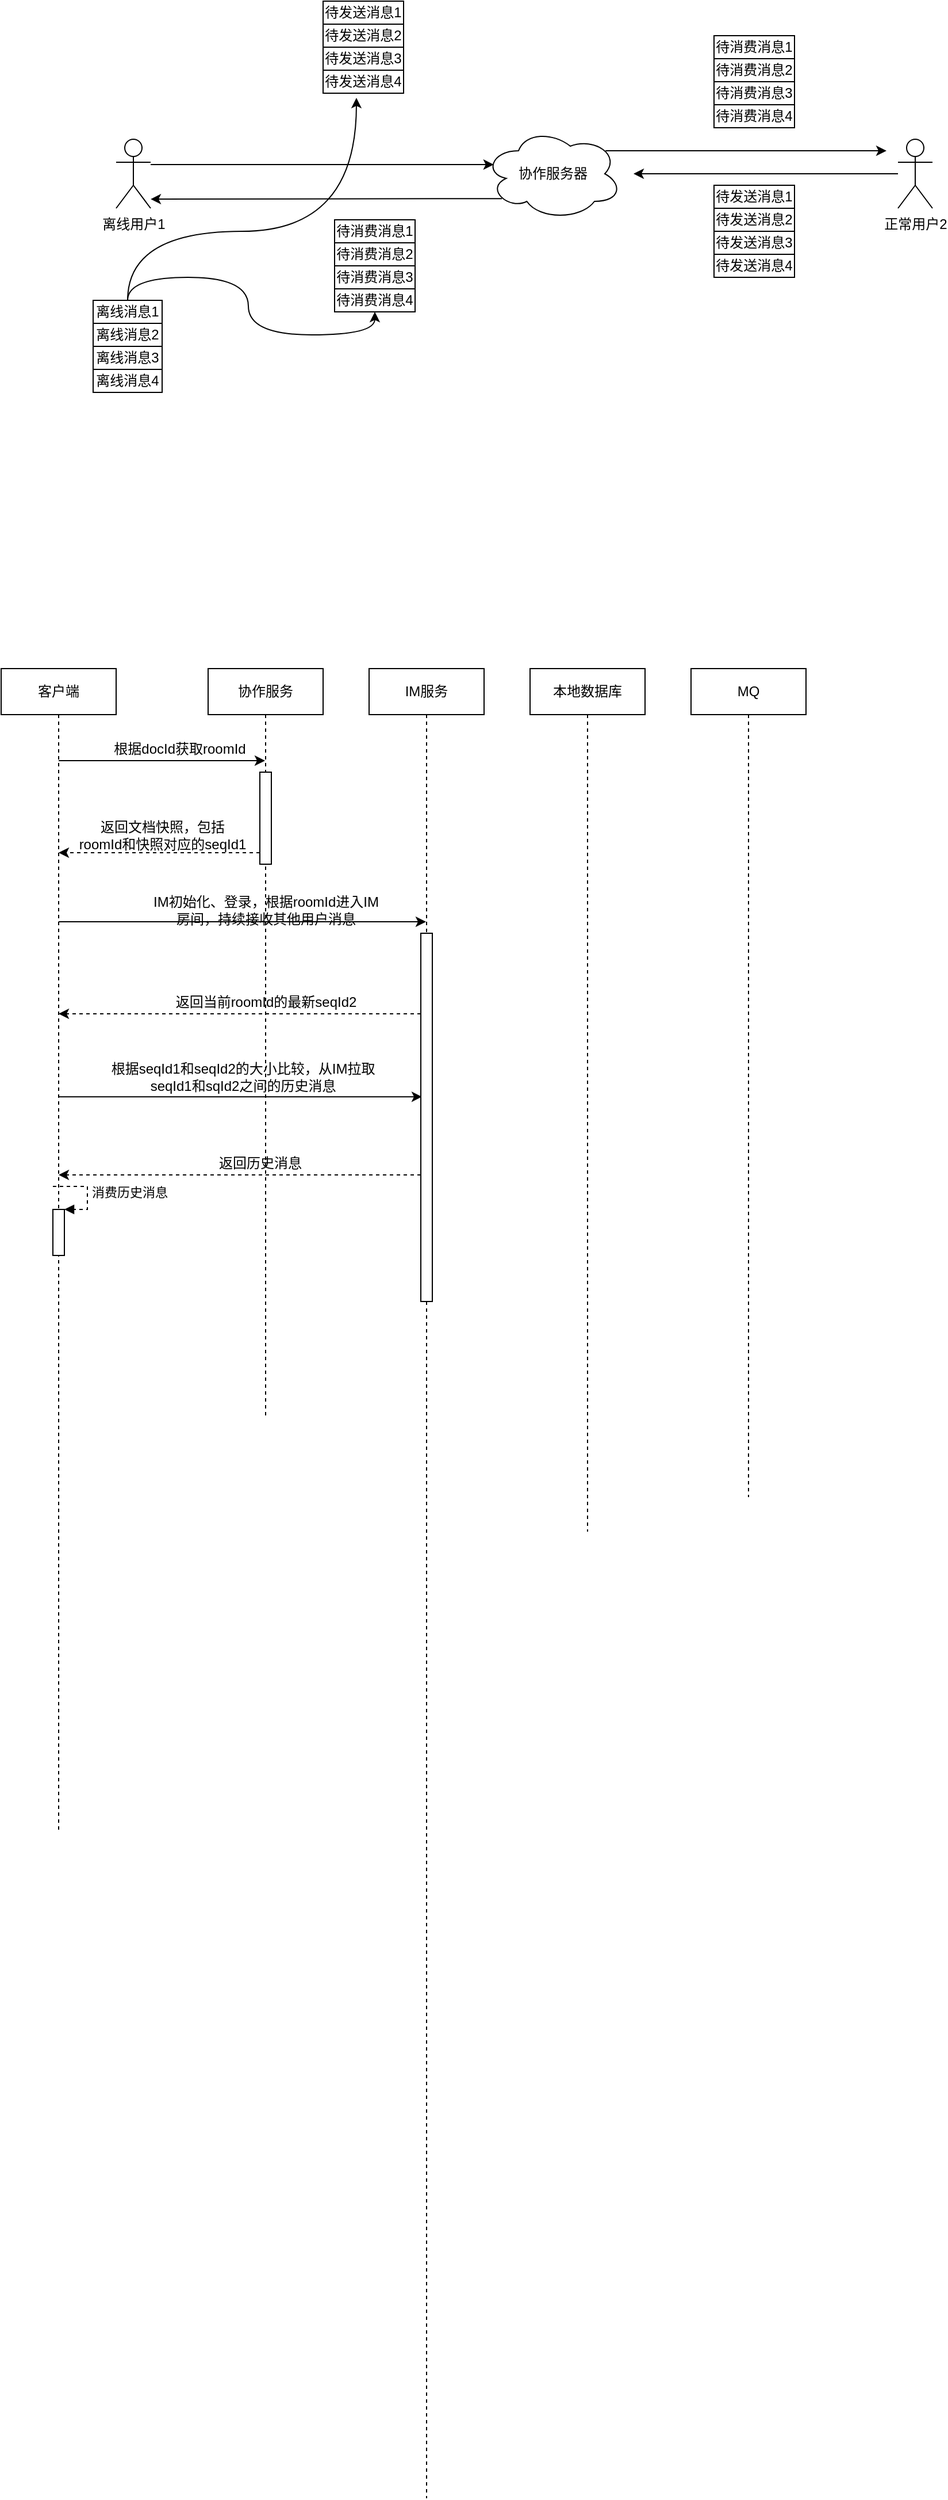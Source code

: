 <mxfile version="14.9.2" type="github">
  <diagram id="6OxUyXnarH1mJg6vfp_b" name="Page-1">
    <mxGraphModel dx="2253" dy="826" grid="1" gridSize="10" guides="1" tooltips="1" connect="1" arrows="1" fold="1" page="1" pageScale="1" pageWidth="827" pageHeight="1169" math="0" shadow="0">
      <root>
        <mxCell id="0" />
        <mxCell id="1" parent="0" />
        <mxCell id="tanTmlRFgSFP3X2OnWR8-56" style="edgeStyle=orthogonalEdgeStyle;rounded=0;orthogonalLoop=1;jettySize=auto;html=1;exitX=0.88;exitY=0.25;exitDx=0;exitDy=0;exitPerimeter=0;" edge="1" parent="1" source="tanTmlRFgSFP3X2OnWR8-32">
          <mxGeometry relative="1" as="geometry">
            <mxPoint x="750" y="690" as="targetPoint" />
          </mxGeometry>
        </mxCell>
        <mxCell id="tanTmlRFgSFP3X2OnWR8-64" style="edgeStyle=none;rounded=0;orthogonalLoop=1;jettySize=auto;html=1;exitX=0.13;exitY=0.77;exitDx=0;exitDy=0;exitPerimeter=0;entryX=1;entryY=0.867;entryDx=0;entryDy=0;entryPerimeter=0;" edge="1" parent="1" source="tanTmlRFgSFP3X2OnWR8-32" target="tanTmlRFgSFP3X2OnWR8-34">
          <mxGeometry relative="1" as="geometry" />
        </mxCell>
        <mxCell id="tanTmlRFgSFP3X2OnWR8-32" value="协作服务器" style="ellipse;shape=cloud;whiteSpace=wrap;html=1;" vertex="1" parent="1">
          <mxGeometry x="400" y="670" width="120" height="80" as="geometry" />
        </mxCell>
        <mxCell id="tanTmlRFgSFP3X2OnWR8-50" style="edgeStyle=orthogonalEdgeStyle;rounded=0;orthogonalLoop=1;jettySize=auto;html=1;" edge="1" parent="1" source="tanTmlRFgSFP3X2OnWR8-33">
          <mxGeometry relative="1" as="geometry">
            <mxPoint x="530" y="710" as="targetPoint" />
          </mxGeometry>
        </mxCell>
        <mxCell id="tanTmlRFgSFP3X2OnWR8-33" value="正常用户2" style="shape=umlActor;verticalLabelPosition=bottom;verticalAlign=top;html=1;outlineConnect=0;" vertex="1" parent="1">
          <mxGeometry x="760" y="680" width="30" height="60" as="geometry" />
        </mxCell>
        <mxCell id="tanTmlRFgSFP3X2OnWR8-34" value="离线用户1" style="shape=umlActor;verticalLabelPosition=bottom;verticalAlign=top;html=1;outlineConnect=0;" vertex="1" parent="1">
          <mxGeometry x="80" y="680" width="30" height="60" as="geometry" />
        </mxCell>
        <mxCell id="tanTmlRFgSFP3X2OnWR8-57" style="edgeStyle=orthogonalEdgeStyle;rounded=0;orthogonalLoop=1;jettySize=auto;html=1;entryX=0.414;entryY=1.2;entryDx=0;entryDy=0;exitX=0.5;exitY=0;exitDx=0;exitDy=0;curved=1;entryPerimeter=0;" edge="1" parent="1" source="tanTmlRFgSFP3X2OnWR8-35" target="tanTmlRFgSFP3X2OnWR8-63">
          <mxGeometry relative="1" as="geometry">
            <mxPoint x="225" y="730" as="targetPoint" />
            <Array as="points">
              <mxPoint x="90" y="760" />
              <mxPoint x="289" y="760" />
            </Array>
          </mxGeometry>
        </mxCell>
        <mxCell id="tanTmlRFgSFP3X2OnWR8-69" style="edgeStyle=orthogonalEdgeStyle;rounded=0;orthogonalLoop=1;jettySize=auto;html=1;exitX=0.5;exitY=0;exitDx=0;exitDy=0;entryX=0.5;entryY=1;entryDx=0;entryDy=0;curved=1;" edge="1" parent="1" source="tanTmlRFgSFP3X2OnWR8-35" target="tanTmlRFgSFP3X2OnWR8-68">
          <mxGeometry relative="1" as="geometry" />
        </mxCell>
        <mxCell id="tanTmlRFgSFP3X2OnWR8-35" value="离线消息1" style="rounded=0;whiteSpace=wrap;html=1;" vertex="1" parent="1">
          <mxGeometry x="60" y="820" width="60" height="20" as="geometry" />
        </mxCell>
        <mxCell id="tanTmlRFgSFP3X2OnWR8-36" value="离线消息2" style="rounded=0;whiteSpace=wrap;html=1;" vertex="1" parent="1">
          <mxGeometry x="60" y="840" width="60" height="20" as="geometry" />
        </mxCell>
        <mxCell id="tanTmlRFgSFP3X2OnWR8-37" value="离线消息3" style="rounded=0;whiteSpace=wrap;html=1;" vertex="1" parent="1">
          <mxGeometry x="60" y="860" width="60" height="20" as="geometry" />
        </mxCell>
        <mxCell id="tanTmlRFgSFP3X2OnWR8-38" value="离线消息4" style="rounded=0;whiteSpace=wrap;html=1;" vertex="1" parent="1">
          <mxGeometry x="60" y="880" width="60" height="20" as="geometry" />
        </mxCell>
        <mxCell id="tanTmlRFgSFP3X2OnWR8-40" value="待消费消息1" style="rounded=0;whiteSpace=wrap;html=1;" vertex="1" parent="1">
          <mxGeometry x="600" y="590" width="70" height="20" as="geometry" />
        </mxCell>
        <mxCell id="tanTmlRFgSFP3X2OnWR8-41" value="待消费消息2" style="rounded=0;whiteSpace=wrap;html=1;" vertex="1" parent="1">
          <mxGeometry x="600" y="610" width="70" height="20" as="geometry" />
        </mxCell>
        <mxCell id="tanTmlRFgSFP3X2OnWR8-44" value="待消费消息3" style="rounded=0;whiteSpace=wrap;html=1;" vertex="1" parent="1">
          <mxGeometry x="600" y="630" width="70" height="20" as="geometry" />
        </mxCell>
        <mxCell id="tanTmlRFgSFP3X2OnWR8-45" value="待消费消息4" style="rounded=0;whiteSpace=wrap;html=1;" vertex="1" parent="1">
          <mxGeometry x="600" y="650" width="70" height="20" as="geometry" />
        </mxCell>
        <mxCell id="tanTmlRFgSFP3X2OnWR8-58" style="rounded=0;orthogonalLoop=1;jettySize=auto;html=1;entryX=0.07;entryY=0.4;entryDx=0;entryDy=0;entryPerimeter=0;exitX=1;exitY=0.367;exitDx=0;exitDy=0;exitPerimeter=0;" edge="1" parent="1" source="tanTmlRFgSFP3X2OnWR8-34" target="tanTmlRFgSFP3X2OnWR8-32">
          <mxGeometry relative="1" as="geometry">
            <mxPoint x="260" y="700.382" as="sourcePoint" />
          </mxGeometry>
        </mxCell>
        <mxCell id="tanTmlRFgSFP3X2OnWR8-51" value="待发送消息1" style="rounded=0;whiteSpace=wrap;html=1;" vertex="1" parent="1">
          <mxGeometry x="600" y="720" width="70" height="20" as="geometry" />
        </mxCell>
        <mxCell id="tanTmlRFgSFP3X2OnWR8-52" value="待发送消息2" style="rounded=0;whiteSpace=wrap;html=1;" vertex="1" parent="1">
          <mxGeometry x="600" y="740" width="70" height="20" as="geometry" />
        </mxCell>
        <mxCell id="tanTmlRFgSFP3X2OnWR8-53" value="待发送消息3" style="rounded=0;whiteSpace=wrap;html=1;" vertex="1" parent="1">
          <mxGeometry x="600" y="760" width="70" height="20" as="geometry" />
        </mxCell>
        <mxCell id="tanTmlRFgSFP3X2OnWR8-54" value="待发送消息4" style="rounded=0;whiteSpace=wrap;html=1;" vertex="1" parent="1">
          <mxGeometry x="600" y="780" width="70" height="20" as="geometry" />
        </mxCell>
        <mxCell id="tanTmlRFgSFP3X2OnWR8-60" value="待发送消息1" style="rounded=0;whiteSpace=wrap;html=1;" vertex="1" parent="1">
          <mxGeometry x="260" y="560" width="70" height="20" as="geometry" />
        </mxCell>
        <mxCell id="tanTmlRFgSFP3X2OnWR8-61" value="待发送消息2" style="rounded=0;whiteSpace=wrap;html=1;" vertex="1" parent="1">
          <mxGeometry x="260" y="580" width="70" height="20" as="geometry" />
        </mxCell>
        <mxCell id="tanTmlRFgSFP3X2OnWR8-62" value="待发送消息3" style="rounded=0;whiteSpace=wrap;html=1;" vertex="1" parent="1">
          <mxGeometry x="260" y="600" width="70" height="20" as="geometry" />
        </mxCell>
        <mxCell id="tanTmlRFgSFP3X2OnWR8-63" value="待发送消息4" style="rounded=0;whiteSpace=wrap;html=1;" vertex="1" parent="1">
          <mxGeometry x="260" y="620" width="70" height="20" as="geometry" />
        </mxCell>
        <mxCell id="tanTmlRFgSFP3X2OnWR8-65" value="待消费消息1" style="rounded=0;whiteSpace=wrap;html=1;" vertex="1" parent="1">
          <mxGeometry x="270" y="750" width="70" height="20" as="geometry" />
        </mxCell>
        <mxCell id="tanTmlRFgSFP3X2OnWR8-66" value="待消费消息2" style="rounded=0;whiteSpace=wrap;html=1;" vertex="1" parent="1">
          <mxGeometry x="270" y="770" width="70" height="20" as="geometry" />
        </mxCell>
        <mxCell id="tanTmlRFgSFP3X2OnWR8-67" value="待消费消息3" style="rounded=0;whiteSpace=wrap;html=1;" vertex="1" parent="1">
          <mxGeometry x="270" y="790" width="70" height="20" as="geometry" />
        </mxCell>
        <mxCell id="tanTmlRFgSFP3X2OnWR8-68" value="待消费消息4" style="rounded=0;whiteSpace=wrap;html=1;" vertex="1" parent="1">
          <mxGeometry x="270" y="810" width="70" height="20" as="geometry" />
        </mxCell>
        <mxCell id="tanTmlRFgSFP3X2OnWR8-80" style="edgeStyle=orthogonalEdgeStyle;curved=1;rounded=0;orthogonalLoop=1;jettySize=auto;html=1;" edge="1" parent="1" source="tanTmlRFgSFP3X2OnWR8-70" target="tanTmlRFgSFP3X2OnWR8-71">
          <mxGeometry relative="1" as="geometry">
            <Array as="points">
              <mxPoint x="150" y="1220" />
              <mxPoint x="150" y="1220" />
            </Array>
          </mxGeometry>
        </mxCell>
        <mxCell id="tanTmlRFgSFP3X2OnWR8-87" style="edgeStyle=none;rounded=0;orthogonalLoop=1;jettySize=auto;html=1;" edge="1" parent="1" source="tanTmlRFgSFP3X2OnWR8-70" target="tanTmlRFgSFP3X2OnWR8-72">
          <mxGeometry relative="1" as="geometry">
            <Array as="points">
              <mxPoint x="290" y="1360" />
            </Array>
          </mxGeometry>
        </mxCell>
        <mxCell id="tanTmlRFgSFP3X2OnWR8-95" style="rounded=0;orthogonalLoop=1;jettySize=auto;html=1;entryX=0.1;entryY=0.444;entryDx=0;entryDy=0;entryPerimeter=0;" edge="1" parent="1" source="tanTmlRFgSFP3X2OnWR8-70" target="tanTmlRFgSFP3X2OnWR8-90">
          <mxGeometry relative="1" as="geometry" />
        </mxCell>
        <mxCell id="tanTmlRFgSFP3X2OnWR8-70" value="客户端" style="shape=umlLifeline;perimeter=lifelinePerimeter;whiteSpace=wrap;html=1;container=1;collapsible=0;recursiveResize=0;outlineConnect=0;" vertex="1" parent="1">
          <mxGeometry x="-20" y="1140" width="100" height="1010" as="geometry" />
        </mxCell>
        <mxCell id="tanTmlRFgSFP3X2OnWR8-99" value="" style="html=1;points=[];perimeter=orthogonalPerimeter;" vertex="1" parent="tanTmlRFgSFP3X2OnWR8-70">
          <mxGeometry x="45" y="470" width="10" height="40" as="geometry" />
        </mxCell>
        <mxCell id="tanTmlRFgSFP3X2OnWR8-100" value="消费历史消息" style="edgeStyle=orthogonalEdgeStyle;html=1;align=left;spacingLeft=2;endArrow=block;rounded=0;entryX=1;entryY=0;dashed=1;" edge="1" target="tanTmlRFgSFP3X2OnWR8-99" parent="tanTmlRFgSFP3X2OnWR8-70">
          <mxGeometry relative="1" as="geometry">
            <mxPoint x="45" y="450" as="sourcePoint" />
            <Array as="points">
              <mxPoint x="75" y="450" />
            </Array>
          </mxGeometry>
        </mxCell>
        <mxCell id="tanTmlRFgSFP3X2OnWR8-71" value="协作服务" style="shape=umlLifeline;perimeter=lifelinePerimeter;whiteSpace=wrap;html=1;container=1;collapsible=0;recursiveResize=0;outlineConnect=0;" vertex="1" parent="1">
          <mxGeometry x="160" y="1140" width="100" height="650" as="geometry" />
        </mxCell>
        <mxCell id="tanTmlRFgSFP3X2OnWR8-79" value="" style="html=1;points=[];perimeter=orthogonalPerimeter;" vertex="1" parent="tanTmlRFgSFP3X2OnWR8-71">
          <mxGeometry x="45" y="90" width="10" height="80" as="geometry" />
        </mxCell>
        <mxCell id="tanTmlRFgSFP3X2OnWR8-72" value="IM服务" style="shape=umlLifeline;perimeter=lifelinePerimeter;whiteSpace=wrap;html=1;container=1;collapsible=0;recursiveResize=0;outlineConnect=0;" vertex="1" parent="1">
          <mxGeometry x="300" y="1140" width="100" height="1590" as="geometry" />
        </mxCell>
        <mxCell id="tanTmlRFgSFP3X2OnWR8-90" value="" style="html=1;points=[];perimeter=orthogonalPerimeter;" vertex="1" parent="tanTmlRFgSFP3X2OnWR8-72">
          <mxGeometry x="45" y="230" width="10" height="320" as="geometry" />
        </mxCell>
        <mxCell id="tanTmlRFgSFP3X2OnWR8-73" value="本地数据库" style="shape=umlLifeline;perimeter=lifelinePerimeter;whiteSpace=wrap;html=1;container=1;collapsible=0;recursiveResize=0;outlineConnect=0;" vertex="1" parent="1">
          <mxGeometry x="440" y="1140" width="100" height="750" as="geometry" />
        </mxCell>
        <mxCell id="tanTmlRFgSFP3X2OnWR8-81" value="根据docId获取roomId" style="text;html=1;align=center;verticalAlign=middle;resizable=0;points=[];autosize=1;strokeColor=none;" vertex="1" parent="1">
          <mxGeometry x="70" y="1200" width="130" height="20" as="geometry" />
        </mxCell>
        <mxCell id="tanTmlRFgSFP3X2OnWR8-82" style="rounded=0;orthogonalLoop=1;jettySize=auto;html=1;dashed=1;" edge="1" parent="1" source="tanTmlRFgSFP3X2OnWR8-79" target="tanTmlRFgSFP3X2OnWR8-70">
          <mxGeometry relative="1" as="geometry">
            <Array as="points">
              <mxPoint x="150" y="1300" />
            </Array>
          </mxGeometry>
        </mxCell>
        <mxCell id="tanTmlRFgSFP3X2OnWR8-83" value="返回文档快照，包括&lt;br&gt;roomId和快照对应的seqId1" style="text;html=1;align=center;verticalAlign=middle;resizable=0;points=[];autosize=1;strokeColor=none;" vertex="1" parent="1">
          <mxGeometry x="40" y="1270" width="160" height="30" as="geometry" />
        </mxCell>
        <mxCell id="tanTmlRFgSFP3X2OnWR8-84" value="MQ" style="shape=umlLifeline;perimeter=lifelinePerimeter;whiteSpace=wrap;html=1;container=1;collapsible=0;recursiveResize=0;outlineConnect=0;" vertex="1" parent="1">
          <mxGeometry x="580" y="1140" width="100" height="720" as="geometry" />
        </mxCell>
        <mxCell id="tanTmlRFgSFP3X2OnWR8-88" value="IM初始化、登录，根据roomId进入IM&lt;br&gt;房间，持续接收其他用户消息" style="text;html=1;align=center;verticalAlign=middle;resizable=0;points=[];autosize=1;strokeColor=none;" vertex="1" parent="1">
          <mxGeometry x="105" y="1335" width="210" height="30" as="geometry" />
        </mxCell>
        <mxCell id="tanTmlRFgSFP3X2OnWR8-93" style="edgeStyle=none;rounded=0;orthogonalLoop=1;jettySize=auto;html=1;dashed=1;" edge="1" parent="1" source="tanTmlRFgSFP3X2OnWR8-90" target="tanTmlRFgSFP3X2OnWR8-70">
          <mxGeometry relative="1" as="geometry">
            <Array as="points">
              <mxPoint x="250" y="1440" />
            </Array>
          </mxGeometry>
        </mxCell>
        <mxCell id="tanTmlRFgSFP3X2OnWR8-94" value="返回当前roomId的最新seqId2" style="text;html=1;align=center;verticalAlign=middle;resizable=0;points=[];autosize=1;strokeColor=none;" vertex="1" parent="1">
          <mxGeometry x="125" y="1420" width="170" height="20" as="geometry" />
        </mxCell>
        <mxCell id="tanTmlRFgSFP3X2OnWR8-96" value="根据seqId1和seqId2的大小比较，从IM拉取&lt;br&gt;seqId1和sqId2之间的历史消息" style="text;html=1;align=center;verticalAlign=middle;resizable=0;points=[];autosize=1;strokeColor=none;" vertex="1" parent="1">
          <mxGeometry x="70" y="1480" width="240" height="30" as="geometry" />
        </mxCell>
        <mxCell id="tanTmlRFgSFP3X2OnWR8-97" style="edgeStyle=none;rounded=0;orthogonalLoop=1;jettySize=auto;html=1;dashed=1;" edge="1" parent="1" source="tanTmlRFgSFP3X2OnWR8-90" target="tanTmlRFgSFP3X2OnWR8-70">
          <mxGeometry relative="1" as="geometry">
            <Array as="points">
              <mxPoint x="250" y="1580" />
            </Array>
          </mxGeometry>
        </mxCell>
        <mxCell id="tanTmlRFgSFP3X2OnWR8-98" value="返回历史消息" style="text;html=1;align=center;verticalAlign=middle;resizable=0;points=[];autosize=1;strokeColor=none;" vertex="1" parent="1">
          <mxGeometry x="160" y="1560" width="90" height="20" as="geometry" />
        </mxCell>
      </root>
    </mxGraphModel>
  </diagram>
</mxfile>
